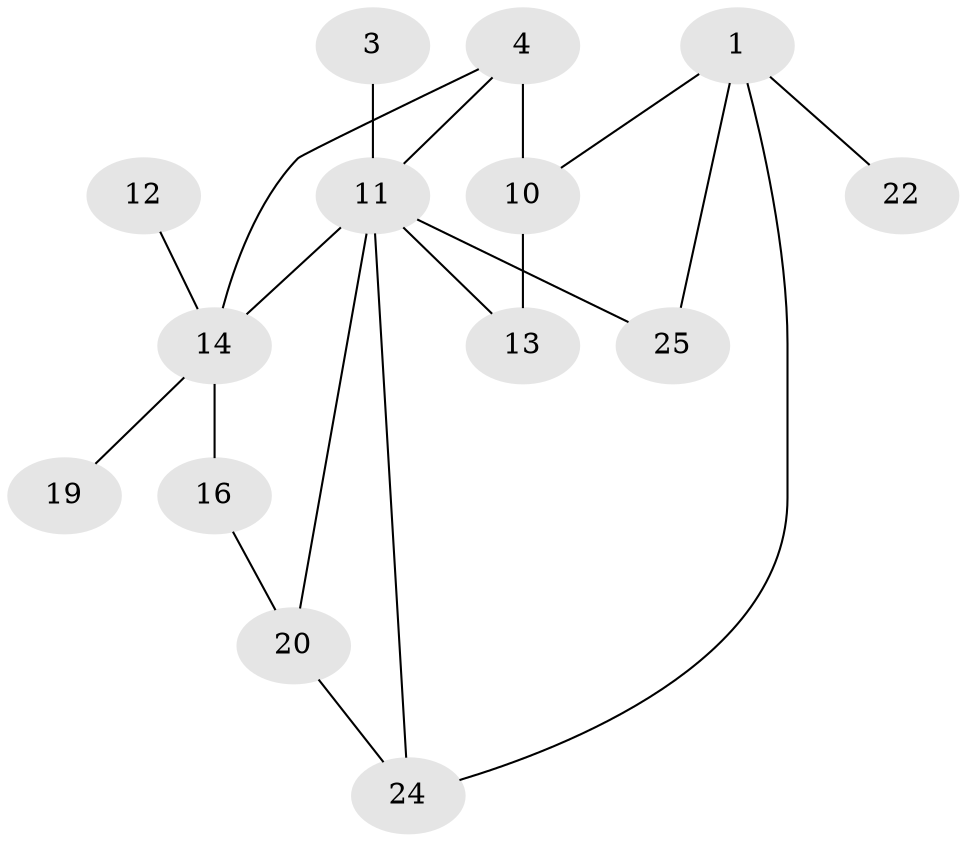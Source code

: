 // original degree distribution, {3: 0.20454545454545456, 1: 0.3068181818181818, 2: 0.25, 0: 0.11363636363636363, 4: 0.11363636363636363, 7: 0.011363636363636364}
// Generated by graph-tools (version 1.1) at 2025/48/03/04/25 22:48:08]
// undirected, 14 vertices, 19 edges
graph export_dot {
  node [color=gray90,style=filled];
  1;
  3;
  4;
  10;
  11;
  12;
  13;
  14;
  16;
  19;
  20;
  22;
  24;
  25;
  1 -- 10 [weight=1.0];
  1 -- 22 [weight=1.0];
  1 -- 24 [weight=1.0];
  1 -- 25 [weight=1.0];
  3 -- 11 [weight=3.0];
  4 -- 10 [weight=2.0];
  4 -- 11 [weight=3.0];
  4 -- 14 [weight=1.0];
  10 -- 13 [weight=2.0];
  11 -- 13 [weight=1.0];
  11 -- 14 [weight=1.0];
  11 -- 20 [weight=2.0];
  11 -- 24 [weight=1.0];
  11 -- 25 [weight=1.0];
  12 -- 14 [weight=1.0];
  14 -- 16 [weight=1.0];
  14 -- 19 [weight=1.0];
  16 -- 20 [weight=2.0];
  20 -- 24 [weight=1.0];
}

